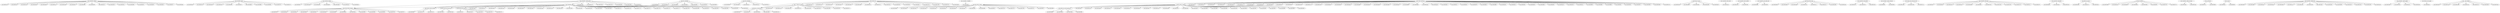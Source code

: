 digraph code {
  "0x08000100" [label="sym.cryptodev_release"];
  "0x08000100" -> "0x08000135";
  "0x08000135" [label="unk.0x8000135"];
  "0x08000100" -> "0x080001f2";
  "0x080001f2" [label="unk.0x80001f2"];
  "0x08000100" -> "0x08000229";
  "0x08000229" [label="unk.0x8000229"];
  "0x08000100" -> "0x0800029d";
  "0x0800029d" [label="unk.0x800029d"];
  "0x08000100" -> "0x080002b6";
  "0x080002b6" [label="unk.0x80002b6"];
  "0x08000100" -> "0x080002cc";
  "0x080002cc" [label="unk.0x80002cc"];
  "0x08000100" -> "0x080002d8";
  "0x080002d8" [label="unk.0x80002d8"];
  "0x08000100" -> "0x080002f1";
  "0x080002f1" [label="unk.0x80002f1"];
  "0x08000100" -> "0x080002fd";
  "0x080002fd" [label="unk.0x80002fd"];
  "0x08000100" -> "0x08000305";
  "0x08000305" [label="unk.0x8000305"];
  "0x08000100" -> "0x08000310";
  "0x08000310" [label="unk.0x8000310"];
  "0x08000100" -> "0x08000326";
  "0x08000326" [label="unk.0x8000326"];
  "0x08000100" -> "0x0800032e";
  "0x0800032e" [label="unk.0x800032e"];
  "0x08000100" -> "0x08000390";
  "0x08000390" [label="unk.0x8000390"];
  "0x08000100" -> "0x080003d1";
  "0x080003d1" [label="unk.0x80003d1"];
  "0x08000100" -> "0x08000406";
  "0x08000406" [label="unk.0x8000406"];
  "0x08000100" -> "0x0800043b";
  "0x0800043b" [label="unk.0x800043b"];
  "0x08000100" -> "0x08000477";
  "0x08000477" [label="unk.0x8000477"];
  "0x08000100" -> "0x080004b0";
  "0x080004b0" [label="unk.0x80004b0"];
  "0x080004c0" [label="sym.cryptodev_open"];
  "0x080004c0" -> "0x080004e5";
  "0x080004e5" [label="unk.0x80004e5"];
  "0x080004c0" -> "0x08000518";
  "0x08000518" [label="unk.0x8000518"];
  "0x080004c0" -> "0x08000538";
  "0x08000538" [label="unk.0x8000538"];
  "0x080004c0" -> "0x08000552";
  "0x08000552" [label="unk.0x8000552"];
  "0x080004c0" -> "0x0800056c";
  "0x0800056c" [label="unk.0x800056c"];
  "0x080004c0" -> "0x080005e7";
  "0x080005e7" [label="unk.0x80005e7"];
  "0x080004c0" -> "0x08000609";
  "0x08000609" [label="unk.0x8000609"];
  "0x080004c0" -> "0x0800069b";
  "0x0800069b" [label="unk.0x800069b"];
  "0x080004c0" -> "0x080006b1";
  "0x080006b1" [label="unk.0x80006b1"];
  "0x080004c0" -> "0x08000707";
  "0x08000707" [label="unk.0x8000707"];
  "0x080004c0" -> "0x08000747";
  "0x08000747" [label="unk.0x8000747"];
  "0x08000990" [label="sym.cryptask_routine"];
  "0x08000990" -> "0x080009c7";
  "0x080009c7" [label="unk.0x80009c7"];
  "0x08000990" -> "0x08000a09";
  "0x08000a09" [label="unk.0x8000a09"];
  "0x08000990" -> "0x08000a3c";
  "0x08000a3c" [label="unk.0x8000a3c"];
  "0x08000990" -> "0x08000a66";
  "0x08000a66" [label="unk.0x8000a66"];
  "0x08000990" -> "0x08000a8d";
  "0x08000a8d" [label="unk.0x8000a8d"];
  "0x08000990" -> "0x08000aa2";
  "0x08000aa2" [label="unk.0x8000aa2"];
  "0x08000990" -> "0x08000af5";
  "0x08000af5" [label="unk.0x8000af5"];
  "0x08000750" [label="sym.crypto_finish_session"];
  "0x08000750" -> "0x0800076d";
  "0x0800076d" [label="unk.0x800076d"];
  "0x08000750" -> "0x080007b7";
  "0x080007b7" [label="unk.0x80007b7"];
  "0x08000750" -> "0x080007fd";
  "0x080007fd" [label="unk.0x80007fd"];
  "0x08000750" -> "0x08000816";
  "0x08000816" [label="unk.0x8000816"];
  "0x08000750" -> "0x0800082c";
  "0x0800082c" [label="unk.0x800082c"];
  "0x08000750" -> "0x08000838";
  "0x08000838" [label="unk.0x8000838"];
  "0x08000750" -> "0x08000851";
  "0x08000851" [label="unk.0x8000851"];
  "0x08000750" -> "0x0800085d";
  "0x0800085d" [label="unk.0x800085d"];
  "0x08000750" -> "0x08000865";
  "0x08000865" [label="unk.0x8000865"];
  "0x08000750" -> "0x0800086d";
  "0x0800086d" [label="unk.0x800086d"];
  "0x08000750" -> "0x080008cb";
  "0x080008cb" [label="unk.0x80008cb"];
  "0x08000750" -> "0x08000909";
  "0x08000909" [label="unk.0x8000909"];
  "0x08000750" -> "0x08000946";
  "0x08000946" [label="unk.0x8000946"];
  "0x08000750" -> "0x08000983";
  "0x08000983" [label="unk.0x8000983"];
  "0x08000b00" [label="sym.crypto_create_session"];
  "0x08000b00" -> "0x08000bfb";
  "0x08000bfb" [label="unk.0x8000bfb"];
  "0x08000b00" -> "0x080011e7";
  "0x080011e7" [label="unk.0x80011e7"];
  "0x08000b00" -> "0x08001223";
  "0x08001223" [label="unk.0x8001223"];
  "0x08001440" [label="sym.fill_cop_from_kcop.isra.4"];
  "0x08001440" -> "0x0800148d";
  "0x0800148d" [label="unk.0x800148d"];
  "0x08001440" -> "0x080014ad";
  "0x080014ad" [label="unk.0x80014ad"];
  "0x08001530" [label="sym.fill_kcop_from_cop"];
  "0x08001530" -> "0x08001551";
  "0x08001551" [label="unk.0x8001551"];
  "0x08001530" -> "0x0800157c";
  "0x0800157c" [label="unk.0x800157c"];
  "0x08001530" -> "0x080015a7";
  "0x080015a7" [label="unk.0x80015a7"];
  "0x08001530" -> "0x08001607";
  "0x08001607" [label="unk.0x8001607"];
  "0x08001530" -> "0x08001653";
  "0x08001653" [label="unk.0x8001653"];
  "0x08001660" [label="sym.cryptodev_ioctl"];
  "0x08001660" -> "0x08001710";
  "0x08001710" [label="unk.0x8001710"];
  "0x08001660" -> "0x08000750";
  "0x08000750" [label="sym.crypto_finish_session"];
  "0x08001660" -> "0x08001747";
  "0x08001747" [label="unk.0x8001747"];
  "0x08001660" -> "0x0800175e";
  "0x0800175e" [label="unk.0x800175e"];
  "0x08001660" -> "0x080017a7";
  "0x080017a7" [label="unk.0x80017a7"];
  "0x08001660" -> "0x080017c7";
  "0x080017c7" [label="unk.0x80017c7"];
  "0x08001660" -> "0x080017f9";
  "0x080017f9" [label="unk.0x80017f9"];
  "0x08001660" -> "0x08001809";
  "0x08001809" [label="unk.0x8001809"];
  "0x08001660" -> "0x0800181f";
  "0x0800181f" [label="unk.0x800181f"];
  "0x08001660" -> "0x08001835";
  "0x08001835" [label="unk.0x8001835"];
  "0x08001660" -> "0x08001840";
  "0x08001840" [label="unk.0x8001840"];
  "0x08001660" -> "0x08001867";
  "0x08001867" [label="unk.0x8001867"];
  "0x08001660" -> "0x08001881";
  "0x08001881" [label="unk.0x8001881"];
  "0x08001660" -> "0x0800189e";
  "0x0800189e" [label="unk.0x800189e"];
  "0x08001660" -> "0x080018c7";
  "0x080018c7" [label="unk.0x80018c7"];
  "0x08001660" -> "0x08001530";
  "0x08001530" [label="sym.fill_kcop_from_cop"];
  "0x08001660" -> "0x080018f1";
  "0x080018f1" [label="unk.0x80018f1"];
  "0x08001660" -> "0x08001440";
  "0x08001440" [label="sym.fill_cop_from_kcop.isra.4"];
  "0x08001660" -> "0x0800191f";
  "0x0800191f" [label="unk.0x800191f"];
  "0x08001660" -> "0x0800196d";
  "0x0800196d" [label="unk.0x800196d"];
  "0x08001660" -> "0x0800198c";
  "0x0800198c" [label="unk.0x800198c"];
  "0x08001660" -> "0x08000b00";
  "0x08000b00" [label="sym.crypto_create_session"];
  "0x08001660" -> "0x080019bc";
  "0x080019bc" [label="unk.0x80019bc"];
  "0x08001660" -> "0x080019ea";
  "0x080019ea" [label="unk.0x80019ea"];
  "0x08001660" -> "0x08001a35";
  "0x08001a35" [label="unk.0x8001a35"];
  "0x08001660" -> "0x08001a5b";
  "0x08001a5b" [label="unk.0x8001a5b"];
  "0x08001660" -> "0x08001abd";
  "0x08001abd" [label="unk.0x8001abd"];
  "0x08001660" -> "0x08001b00";
  "0x08001b00" [label="unk.0x8001b00"];
  "0x08001660" -> "0x08001b43";
  "0x08001b43" [label="unk.0x8001b43"];
  "0x08001660" -> "0x08001b8d";
  "0x08001b8d" [label="unk.0x8001b8d"];
  "0x08001660" -> "0x08001bd0";
  "0x08001bd0" [label="unk.0x8001bd0"];
  "0x08001660" -> "0x08001c13";
  "0x08001c13" [label="unk.0x8001c13"];
  "0x08001660" -> "0x08001c23";
  "0x08001c23" [label="unk.0x8001c23"];
  "0x08001c30" [label="sym.cryptodev_compat_ioctl"];
  "0x08001c30" -> "0x08001c9b";
  "0x08001c9b" [label="unk.0x8001c9b"];
  "0x08001c30" -> "0x08000b00";
  "0x08000b00" [label="sym.crypto_create_session"];
  "0x08001c30" -> "0x08001d75";
  "0x08001d75" [label="unk.0x8001d75"];
  "0x08001c30" -> "0x08001660";
  "0x08001660" [label="sym.cryptodev_ioctl"];
  "0x08001c30" -> "0x08001de4";
  "0x08001de4" [label="unk.0x8001de4"];
  "0x08001c30" -> "0x08001530";
  "0x08001530" [label="sym.fill_kcop_from_cop"];
  "0x08001c30" -> "0x08001e78";
  "0x08001e78" [label="unk.0x8001e78"];
  "0x08001c30" -> "0x08001440";
  "0x08001440" [label="sym.fill_cop_from_kcop.isra.4"];
  "0x08001c30" -> "0x08001f0f";
  "0x08001f0f" [label="unk.0x8001f0f"];
  "0x08001c30" -> "0x08001f5d";
  "0x08001f5d" [label="unk.0x8001f5d"];
  "0x08001c30" -> "0x08000750";
  "0x08000750" [label="sym.crypto_finish_session"];
  "0x08001c30" -> "0x08001fdc";
  "0x08001fdc" [label="unk.0x8001fdc"];
  "0x08005940" [label="sym.init_cryptodev"];
  "0x08005940" -> "0x0800596a";
  "0x0800596a" [label="unk.0x800596a"];
  "0x08005940" -> "0x08005987";
  "0x08005987" [label="unk.0x8005987"];
  "0x08005940" -> "0x08005995";
  "0x08005995" [label="unk.0x8005995"];
  "0x08005940" -> "0x080059a9";
  "0x080059a9" [label="unk.0x80059a9"];
  "0x08005940" -> "0x080059b5";
  "0x080059b5" [label="unk.0x80059b5"];
  "0x08005940" -> "0x080059c3";
  "0x080059c3" [label="unk.0x80059c3"];
  "0x08005940" -> "0x080059df";
  "0x080059df" [label="unk.0x80059df"];
  "0x080059e5" [label="sym.exit_cryptodev"];
  "0x080059e5" -> "0x080059f5";
  "0x080059f5" [label="unk.0x80059f5"];
  "0x080059e5" -> "0x08005a01";
  "0x08005a01" [label="unk.0x8005a01"];
  "0x080059e5" -> "0x08005a12";
  "0x08005a12" [label="unk.0x8005a12"];
  "0x080059e5" -> "0x08005a1e";
  "0x08005a1e" [label="unk.0x8005a1e"];
  "0x080059e5" -> "0x08005a2c";
  "0x08005a2c" [label="unk.0x8005a2c"];
  "0x08001fe0" [label="sym.hash_n_crypt.isra.0"];
  "0x08001fe0" -> "0x0800202d";
  "0x0800202d" [label="unk.0x800202d"];
  "0x08001fe0" -> "0x08002071";
  "0x08002071" [label="unk.0x8002071"];
  "0x08001fe0" -> "0x080020be";
  "0x080020be" [label="unk.0x80020be"];
  "0x08001fe0" -> "0x080020f6";
  "0x080020f6" [label="unk.0x80020f6"];
  "0x08001fe0" -> "0x08002125";
  "0x08002125" [label="unk.0x8002125"];
  "0x08002140" [label="sym.__crypto_run_std"];
  "0x08002140" -> "0x08002168";
  "0x08002168" [label="unk.0x8002168"];
  "0x08002140" -> "0x080021c9";
  "0x080021c9" [label="unk.0x80021c9"];
  "0x08002140" -> "0x080021e0";
  "0x080021e0" [label="unk.0x80021e0"];
  "0x08002140" -> "0x08001fe0";
  "0x08001fe0" [label="sym.hash_n_crypt.isra.0"];
  "0x08002140" -> "0x0800221a";
  "0x0800221a" [label="unk.0x800221a"];
  "0x08002140" -> "0x08002249";
  "0x08002249" [label="unk.0x8002249"];
  "0x08002140" -> "0x080022a0";
  "0x080022a0" [label="unk.0x80022a0"];
  "0x08002140" -> "0x080022f8";
  "0x080022f8" [label="unk.0x80022f8"];
  "0x08002140" -> "0x08002343";
  "0x08002343" [label="unk.0x8002343"];
  "0x08002140" -> "0x0800237f";
  "0x0800237f" [label="unk.0x800237f"];
  "0x08002830" [label="sym.cryptodev_complete"];
  "0x08002830" -> "0x08002845";
  "0x08002845" [label="unk.0x8002845"];
  "0x08003420" [label="sym.srtp_auth_n_crypt"];
  "0x08003420" -> "0x0800348b";
  "0x0800348b" [label="unk.0x800348b"];
  "0x08003420" -> "0x080034a8";
  "0x080034a8" [label="unk.0x80034a8"];
  "0x08003420" -> "0x08003501";
  "0x08003501" [label="unk.0x8003501"];
  "0x08003420" -> "0x08003529";
  "0x08003529" [label="unk.0x8003529"];
  "0x08003420" -> "0x08003554";
  "0x08003554" [label="unk.0x8003554"];
  "0x08003420" -> "0x08003581";
  "0x08003581" [label="unk.0x8003581"];
  "0x08003420" -> "0x080035d9";
  "0x080035d9" [label="unk.0x80035d9"];
  "0x08003420" -> "0x08003627";
  "0x08003627" [label="unk.0x8003627"];
  "0x08003420" -> "0x08003645";
  "0x08003645" [label="unk.0x8003645"];
  "0x08003420" -> "0x08003690";
  "0x08003690" [label="unk.0x8003690"];
  "0x08003420" -> "0x080036c2";
  "0x080036c2" [label="unk.0x80036c2"];
  "0x08003420" -> "0x0800370d";
  "0x0800370d" [label="unk.0x800370d"];
  "0x08003420" -> "0x08003755";
  "0x08003755" [label="unk.0x8003755"];
  "0x08003420" -> "0x0800379b";
  "0x0800379b" [label="unk.0x800379b"];
  "0x08003420" -> "0x080037e1";
  "0x080037e1" [label="unk.0x80037e1"];
  "0x08003420" -> "0x08003827";
  "0x08003827" [label="unk.0x8003827"];
  "0x08003420" -> "0x08003862";
  "0x08003862" [label="unk.0x8003862"];
  "0x08003870" [label="sym.verify_tls_record_pad.isra.4"];
  "0x08003870" -> "0x0800389d";
  "0x0800389d" [label="unk.0x800389d"];
  "0x08003870" -> "0x080038e8";
  "0x080038e8" [label="unk.0x80038e8"];
  "0x08003870" -> "0x08003984";
  "0x08003984" [label="unk.0x8003984"];
  "0x08003870" -> "0x080039bf";
  "0x080039bf" [label="unk.0x80039bf"];
  "0x080039d0" [label="sym.tls_auth_n_crypt"];
  "0x080039d0" -> "0x08003a5f";
  "0x08003a5f" [label="unk.0x8003a5f"];
  "0x080039d0" -> "0x08003a78";
  "0x08003a78" [label="unk.0x8003a78"];
  "0x080039d0" -> "0x08003a90";
  "0x08003a90" [label="unk.0x8003a90"];
  "0x080039d0" -> "0x08003b1a";
  "0x08003b1a" [label="unk.0x8003b1a"];
  "0x080039d0" -> "0x08003b50";
  "0x08003b50" [label="unk.0x8003b50"];
  "0x080039d0" -> "0x08003b72";
  "0x08003b72" [label="unk.0x8003b72"];
  "0x080039d0" -> "0x08003bc4";
  "0x08003bc4" [label="unk.0x8003bc4"];
  "0x080039d0" -> "0x08003be7";
  "0x08003be7" [label="unk.0x8003be7"];
  "0x080039d0" -> "0x08003c10";
  "0x08003c10" [label="unk.0x8003c10"];
  "0x080039d0" -> "0x08003870";
  "0x08003870" [label="sym.verify_tls_record_pad.isra.4"];
  "0x080039d0" -> "0x08003c84";
  "0x08003c84" [label="unk.0x8003c84"];
  "0x080039d0" -> "0x08003cd7";
  "0x08003cd7" [label="unk.0x8003cd7"];
  "0x080039d0" -> "0x08003cf4";
  "0x08003cf4" [label="unk.0x8003cf4"];
  "0x080039d0" -> "0x08003d47";
  "0x08003d47" [label="unk.0x8003d47"];
  "0x080039d0" -> "0x08003d65";
  "0x08003d65" [label="unk.0x8003d65"];
  "0x080039d0" -> "0x08003db8";
  "0x08003db8" [label="unk.0x8003db8"];
  "0x080039d0" -> "0x08003dd5";
  "0x08003dd5" [label="unk.0x8003dd5"];
  "0x080039d0" -> "0x08003e28";
  "0x08003e28" [label="unk.0x8003e28"];
  "0x080039d0" -> "0x08003e6e";
  "0x08003e6e" [label="unk.0x8003e6e"];
  "0x080039d0" -> "0x08003eb7";
  "0x08003eb7" [label="unk.0x8003eb7"];
  "0x080039d0" -> "0x08003efd";
  "0x08003efd" [label="unk.0x8003efd"];
  "0x080039d0" -> "0x08003f43";
  "0x08003f43" [label="unk.0x8003f43"];
  "0x080039d0" -> "0x08003f89";
  "0x08003f89" [label="unk.0x8003f89"];
  "0x080039d0" -> "0x08003fd9";
  "0x08003fd9" [label="unk.0x8003fd9"];
  "0x080039d0" -> "0x08004026";
  "0x08004026" [label="unk.0x8004026"];
  "0x080042b0" [label="sym.kcaop_to_user"];
  "0x080042b0" -> "0x080042e0";
  "0x080042e0" [label="unk.0x80042e0"];
  "0x080042b0" -> "0x080042fd";
  "0x080042fd" [label="unk.0x80042fd"];
  "0x080042b0" -> "0x0800434b";
  "0x0800434b" [label="unk.0x800434b"];
  "0x080042b0" -> "0x08004386";
  "0x08004386" [label="unk.0x8004386"];
  "0x080042b0" -> "0x080043b7";
  "0x080043b7" [label="unk.0x80043b7"];
  "0x08003250" [label="sym.cryptodev_hash_reset"];
  "0x08003250" -> "0x080032ad";
  "0x080032ad" [label="unk.0x80032ad"];
  "0x080032b0" [label="sym.cryptodev_hash_update"];
  "0x080032b0" -> "0x08003310";
  "0x08003310" [label="unk.0x8003310"];
  "0x080032b0" -> "0x08003361";
  "0x08003361" [label="unk.0x8003361"];
  "0x08002880" [label="sym.cryptodev_get_cipher_key"];
  "0x08002880" -> "0x080028bb";
  "0x080028bb" [label="unk.0x80028bb"];
  "0x08002880" -> "0x080028d2";
  "0x080028d2" [label="unk.0x80028d2"];
  "0x08004030" [label="sym.kcaop_from_user"];
  "0x08004030" -> "0x0800405b";
  "0x0800405b" [label="unk.0x800405b"];
  "0x08004030" -> "0x0800406e";
  "0x0800406e" [label="unk.0x800406e"];
  "0x08004030" -> "0x080040ab";
  "0x080040ab" [label="unk.0x80040ab"];
  "0x08004030" -> "0x0800415e";
  "0x0800415e" [label="unk.0x800415e"];
  "0x08004030" -> "0x080041cc";
  "0x080041cc" [label="unk.0x80041cc"];
  "0x08004030" -> "0x08004215";
  "0x08004215" [label="unk.0x8004215"];
  "0x08004030" -> "0x08004266";
  "0x08004266" [label="unk.0x8004266"];
  "0x08004030" -> "0x080042a9";
  "0x080042a9" [label="unk.0x80042a9"];
  "0x08003200" [label="sym.cryptodev_hash_deinit"];
  "0x08003200" -> "0x08003222";
  "0x08003222" [label="unk.0x8003222"];
  "0x08003200" -> "0x0800322b";
  "0x0800322b" [label="unk.0x800322b"];
  "0x08003200" -> "0x0800323d";
  "0x0800323d" [label="unk.0x800323d"];
  "0x08002e60" [label="sym.cryptodev_cipher_decrypt"];
  "0x08002e60" -> "0x08002f00";
  "0x08002f00" [label="unk.0x8002f00"];
  "0x08002e60" -> "0x08002f5e";
  "0x08002f5e" [label="unk.0x8002f5e"];
  "0x080014c0" [label="sym.crypto_get_session_by_sid"];
  "0x080014c0" -> "0x080014e4";
  "0x080014e4" [label="unk.0x80014e4"];
  "0x080014c0" -> "0x0800150d";
  "0x0800150d" [label="unk.0x800150d"];
  "0x080014c0" -> "0x0800151a";
  "0x0800151a" [label="unk.0x800151a"];
  "0x08002f70" [label="sym.cryptodev_hash_init"];
  "0x08002f70" -> "0x08002fa7";
  "0x08002fa7" [label="unk.0x8002fa7"];
  "0x08002f70" -> "0x08002feb";
  "0x08002feb" [label="unk.0x8002feb"];
  "0x08002f70" -> "0x08003015";
  "0x08003015" [label="unk.0x8003015"];
  "0x08002f70" -> "0x0800302c";
  "0x0800302c" [label="unk.0x800302c"];
  "0x08002f70" -> "0x0800309e";
  "0x0800309e" [label="unk.0x800309e"];
  "0x08002f70" -> "0x080030f1";
  "0x080030f1" [label="unk.0x80030f1"];
  "0x08002f70" -> "0x08003100";
  "0x08003100" [label="unk.0x8003100"];
  "0x08002f70" -> "0x0800310d";
  "0x0800310d" [label="unk.0x800310d"];
  "0x08002f70" -> "0x08003159";
  "0x08003159" [label="unk.0x8003159"];
  "0x08002f70" -> "0x08003170";
  "0x08003170" [label="unk.0x8003170"];
  "0x08002f70" -> "0x080031c1";
  "0x080031c1" [label="unk.0x80031c1"];
  "0x08002f70" -> "0x080031f7";
  "0x080031f7" [label="unk.0x80031f7"];
  "0x08003370" [label="sym.cryptodev_hash_final"];
  "0x08003370" -> "0x080033a6";
  "0x080033a6" [label="unk.0x80033a6"];
  "0x08003370" -> "0x080033c8";
  "0x080033c8" [label="unk.0x80033c8"];
  "0x08003370" -> "0x08003419";
  "0x08003419" [label="unk.0x8003419"];
  "0x08005300" [label="sym.adjust_sg_array"];
  "0x08005300" -> "0x0800534d";
  "0x0800534d" [label="unk.0x800534d"];
  "0x08005300" -> "0x08005373";
  "0x08005373" [label="unk.0x8005373"];
  "0x08005300" -> "0x080053c9";
  "0x080053c9" [label="unk.0x80053c9"];
  "0x08005460" [label="sym.get_userbuf"];
  "0x08005460" -> "0x08005568";
  "0x08005568" [label="unk.0x8005568"];
  "0x08005460" -> "0x080055d1";
  "0x080055d1" [label="unk.0x80055d1"];
  "0x08005460" -> "0x0800560c";
  "0x0800560c" [label="unk.0x800560c"];
  "0x08005460" -> "0x08005658";
  "0x08005658" [label="unk.0x8005658"];
  "0x08005460" -> "0x080056d4";
  "0x080056d4" [label="unk.0x80056d4"];
  "0x08005460" -> "0x080056f2";
  "0x080056f2" [label="unk.0x80056f2"];
  "0x08005460" -> "0x0800573d";
  "0x0800573d" [label="unk.0x800573d"];
  "0x08005460" -> "0x0800577b";
  "0x0800577b" [label="unk.0x800577b"];
  "0x080043c0" [label="sym.crypto_auth_run"];
  "0x080043c0" -> "0x080043ee";
  "0x080043ee" [label="unk.0x80043ee"];
  "0x080043c0" -> "0x0800441c";
  "0x0800441c" [label="unk.0x800441c"];
  "0x080043c0" -> "0x08004455";
  "0x08004455" [label="unk.0x8004455"];
  "0x080043c0" -> "0x08004478";
  "0x08004478" [label="unk.0x8004478"];
  "0x080043c0" -> "0x08004504";
  "0x08004504" [label="unk.0x8004504"];
  "0x080043c0" -> "0x08004577";
  "0x08004577" [label="unk.0x8004577"];
  "0x080043c0" -> "0x080045bd";
  "0x080045bd" [label="unk.0x80045bd"];
  "0x080043c0" -> "0x080045e5";
  "0x080045e5" [label="unk.0x80045e5"];
  "0x080043c0" -> "0x080045f0";
  "0x080045f0" [label="unk.0x80045f0"];
  "0x080043c0" -> "0x0800461f";
  "0x0800461f" [label="unk.0x800461f"];
  "0x080043c0" -> "0x08004628";
  "0x08004628" [label="unk.0x8004628"];
  "0x080043c0" -> "0x08004709";
  "0x08004709" [label="unk.0x8004709"];
  "0x080043c0" -> "0x08004715";
  "0x08004715" [label="unk.0x8004715"];
  "0x080043c0" -> "0x08004794";
  "0x08004794" [label="unk.0x8004794"];
  "0x080043c0" -> "0x08004807";
  "0x08004807" [label="unk.0x8004807"];
  "0x080043c0" -> "0x0800485d";
  "0x0800485d" [label="unk.0x800485d"];
  "0x080043c0" -> "0x080048aa";
  "0x080048aa" [label="unk.0x80048aa"];
  "0x080043c0" -> "0x080048df";
  "0x080048df" [label="unk.0x80048df"];
  "0x080043c0" -> "0x08004933";
  "0x08004933" [label="unk.0x8004933"];
  "0x080043c0" -> "0x08004949";
  "0x08004949" [label="unk.0x8004949"];
  "0x080043c0" -> "0x08004962";
  "0x08004962" [label="unk.0x8004962"];
  "0x080043c0" -> "0x080049c0";
  "0x080049c0" [label="unk.0x80049c0"];
  "0x080043c0" -> "0x080049fe";
  "0x080049fe" [label="unk.0x80049fe"];
  "0x080043c0" -> "0x08004a69";
  "0x08004a69" [label="unk.0x8004a69"];
  "0x080043c0" -> "0x08004aab";
  "0x08004aab" [label="unk.0x8004aab"];
  "0x080043c0" -> "0x08004aee";
  "0x08004aee" [label="unk.0x8004aee"];
  "0x080043c0" -> "0x08004b01";
  "0x08004b01" [label="unk.0x8004b01"];
  "0x080043c0" -> "0x08004b11";
  "0x08004b11" [label="unk.0x8004b11"];
  "0x080043c0" -> "0x08003420";
  "0x08003420" [label="sym.srtp_auth_n_crypt"];
  "0x080043c0" -> "0x08004b41";
  "0x08004b41" [label="unk.0x8004b41"];
  "0x080043c0" -> "0x08004b76";
  "0x08004b76" [label="unk.0x8004b76"];
  "0x080043c0" -> "0x080039d0";
  "0x080039d0" [label="sym.tls_auth_n_crypt"];
  "0x080043c0" -> "0x08004bb2";
  "0x08004bb2" [label="unk.0x8004bb2"];
  "0x080043c0" -> "0x08004bf9";
  "0x08004bf9" [label="unk.0x8004bf9"];
  "0x080043c0" -> "0x08004c61";
  "0x08004c61" [label="unk.0x8004c61"];
  "0x080043c0" -> "0x08004cb1";
  "0x08004cb1" [label="unk.0x8004cb1"];
  "0x080043c0" -> "0x08004cfa";
  "0x08004cfa" [label="unk.0x8004cfa"];
  "0x080043c0" -> "0x08004d43";
  "0x08004d43" [label="unk.0x8004d43"];
  "0x080043c0" -> "0x08004d8c";
  "0x08004d8c" [label="unk.0x8004d8c"];
  "0x080043c0" -> "0x08004dcf";
  "0x08004dcf" [label="unk.0x8004dcf"];
  "0x080043c0" -> "0x08004e1d";
  "0x08004e1d" [label="unk.0x8004e1d"];
  "0x080043c0" -> "0x08004e78";
  "0x08004e78" [label="unk.0x8004e78"];
  "0x080043c0" -> "0x08004ec1";
  "0x08004ec1" [label="unk.0x8004ec1"];
  "0x080043c0" -> "0x08004f00";
  "0x08004f00" [label="unk.0x8004f00"];
  "0x080043c0" -> "0x08004f46";
  "0x08004f46" [label="unk.0x8004f46"];
  "0x080043c0" -> "0x08004f8c";
  "0x08004f8c" [label="unk.0x8004f8c"];
  "0x080043c0" -> "0x08004fc5";
  "0x08004fc5" [label="unk.0x8004fc5"];
  "0x080043c0" -> "0x0800500e";
  "0x0800500e" [label="unk.0x800500e"];
  "0x080043c0" -> "0x08005057";
  "0x08005057" [label="unk.0x8005057"];
  "0x080043c0" -> "0x08005093";
  "0x08005093" [label="unk.0x8005093"];
  "0x080043c0" -> "0x080050e9";
  "0x080050e9" [label="unk.0x80050e9"];
  "0x080043c0" -> "0x08005125";
  "0x08005125" [label="unk.0x8005125"];
  "0x08002d50" [label="sym.cryptodev_cipher_encrypt"];
  "0x08002d50" -> "0x08002de5";
  "0x08002de5" [label="unk.0x8002de5"];
  "0x08002d50" -> "0x08002e4e";
  "0x08002e4e" [label="unk.0x8002e4e"];
  "0x08005790" [label="sym.sg_advance"];
  "0x08005790" -> "0x080057b1";
  "0x080057b1" [label="unk.0x80057b1"];
  "0x08005790" -> "0x08005864";
  "0x08005864" [label="unk.0x8005864"];
  "0x08005870" [label="sym.sg_copy"];
  "0x08005870" -> "0x080058c4";
  "0x080058c4" [label="unk.0x80058c4"];
  "0x08005870" -> "0x080058cf";
  "0x080058cf" [label="unk.0x80058cf"];
  "0x080028f0" [label="sym.cryptodev_cipher_init"];
  "0x080028f0" -> "0x08002935";
  "0x08002935" [label="unk.0x8002935"];
  "0x080028f0" -> "0x08002990";
  "0x08002990" [label="unk.0x8002990"];
  "0x080028f0" -> "0x080029a1";
  "0x080029a1" [label="unk.0x80029a1"];
  "0x080028f0" -> "0x080029aa";
  "0x080029aa" [label="unk.0x80029aa"];
  "0x080028f0" -> "0x080029b5";
  "0x080029b5" [label="unk.0x80029b5"];
  "0x080028f0" -> "0x08002a12";
  "0x08002a12" [label="unk.0x8002a12"];
  "0x080028f0" -> "0x08002a3c";
  "0x08002a3c" [label="unk.0x8002a3c"];
  "0x080028f0" -> "0x08002a58";
  "0x08002a58" [label="unk.0x8002a58"];
  "0x080028f0" -> "0x08002abf";
  "0x08002abf" [label="unk.0x8002abf"];
  "0x080028f0" -> "0x08002b40";
  "0x08002b40" [label="unk.0x8002b40"];
  "0x080028f0" -> "0x08002b6b";
  "0x08002b6b" [label="unk.0x8002b6b"];
  "0x080028f0" -> "0x08002c03";
  "0x08002c03" [label="unk.0x8002c03"];
  "0x080028f0" -> "0x08002c45";
  "0x08002c45" [label="unk.0x8002c45"];
  "0x080028f0" -> "0x08002c80";
  "0x08002c80" [label="unk.0x8002c80"];
  "0x080028f0" -> "0x08002cdb";
  "0x08002cdb" [label="unk.0x8002cdb"];
  "0x08002390" [label="sym.crypto_run"];
  "0x08002390" -> "0x080023b7";
  "0x080023b7" [label="unk.0x80023b7"];
  "0x08002390" -> "0x080023e7";
  "0x080023e7" [label="unk.0x80023e7"];
  "0x08002390" -> "0x0800243d";
  "0x0800243d" [label="unk.0x800243d"];
  "0x08002390" -> "0x08002487";
  "0x08002487" [label="unk.0x8002487"];
  "0x08002390" -> "0x08001fe0";
  "0x08001fe0" [label="sym.hash_n_crypt.isra.0"];
  "0x08002390" -> "0x080024b2";
  "0x080024b2" [label="unk.0x80024b2"];
  "0x08002390" -> "0x080024f4";
  "0x080024f4" [label="unk.0x80024f4"];
  "0x08002390" -> "0x08002514";
  "0x08002514" [label="unk.0x8002514"];
  "0x08002390" -> "0x08002140";
  "0x08002140" [label="sym.__crypto_run_std"];
  "0x08002390" -> "0x0800257a";
  "0x0800257a" [label="unk.0x800257a"];
  "0x08002390" -> "0x080025ca";
  "0x080025ca" [label="unk.0x80025ca"];
  "0x08002390" -> "0x0800262a";
  "0x0800262a" [label="unk.0x800262a"];
  "0x08002390" -> "0x080026a4";
  "0x080026a4" [label="unk.0x80026a4"];
  "0x08002390" -> "0x080026e7";
  "0x080026e7" [label="unk.0x80026e7"];
  "0x08002390" -> "0x08002733";
  "0x08002733" [label="unk.0x8002733"];
  "0x08002390" -> "0x08002769";
  "0x08002769" [label="unk.0x8002769"];
  "0x08002390" -> "0x080027b1";
  "0x080027b1" [label="unk.0x80027b1"];
  "0x08002390" -> "0x08002805";
  "0x08002805" [label="unk.0x8002805"];
  "0x08002ce0" [label="sym.cryptodev_cipher_deinit"];
  "0x08002ce0" -> "0x08002d07";
  "0x08002d07" [label="unk.0x8002d07"];
  "0x08002ce0" -> "0x08002d18";
  "0x08002d18" [label="unk.0x8002d18"];
  "0x08002ce0" -> "0x08002d21";
  "0x08002d21" [label="unk.0x8002d21"];
  "0x08002ce0" -> "0x08002d3e";
  "0x08002d3e" [label="unk.0x8002d3e"];
  "0x080053e0" [label="sym.release_user_pages"];
  "0x080053e0" -> "0x08005444";
  "0x08005444" [label="unk.0x8005444"];
  "0x08005130" [label="sym.__get_userbuf"];
  "0x08005130" -> "0x08005180";
  "0x08005180" [label="unk.0x8005180"];
  "0x08005130" -> "0x080051a9";
  "0x080051a9" [label="unk.0x80051a9"];
  "0x08005130" -> "0x080051b9";
  "0x080051b9" [label="unk.0x80051b9"];
  "0x08005130" -> "0x080051da";
  "0x080051da" [label="unk.0x80051da"];
  "0x08005130" -> "0x0800521b";
  "0x0800521b" [label="unk.0x800521b"];
  "0x08005130" -> "0x08005298";
  "0x08005298" [label="unk.0x8005298"];
  "0x08005130" -> "0x080052a8";
  "0x080052a8" [label="unk.0x80052a8"];
}